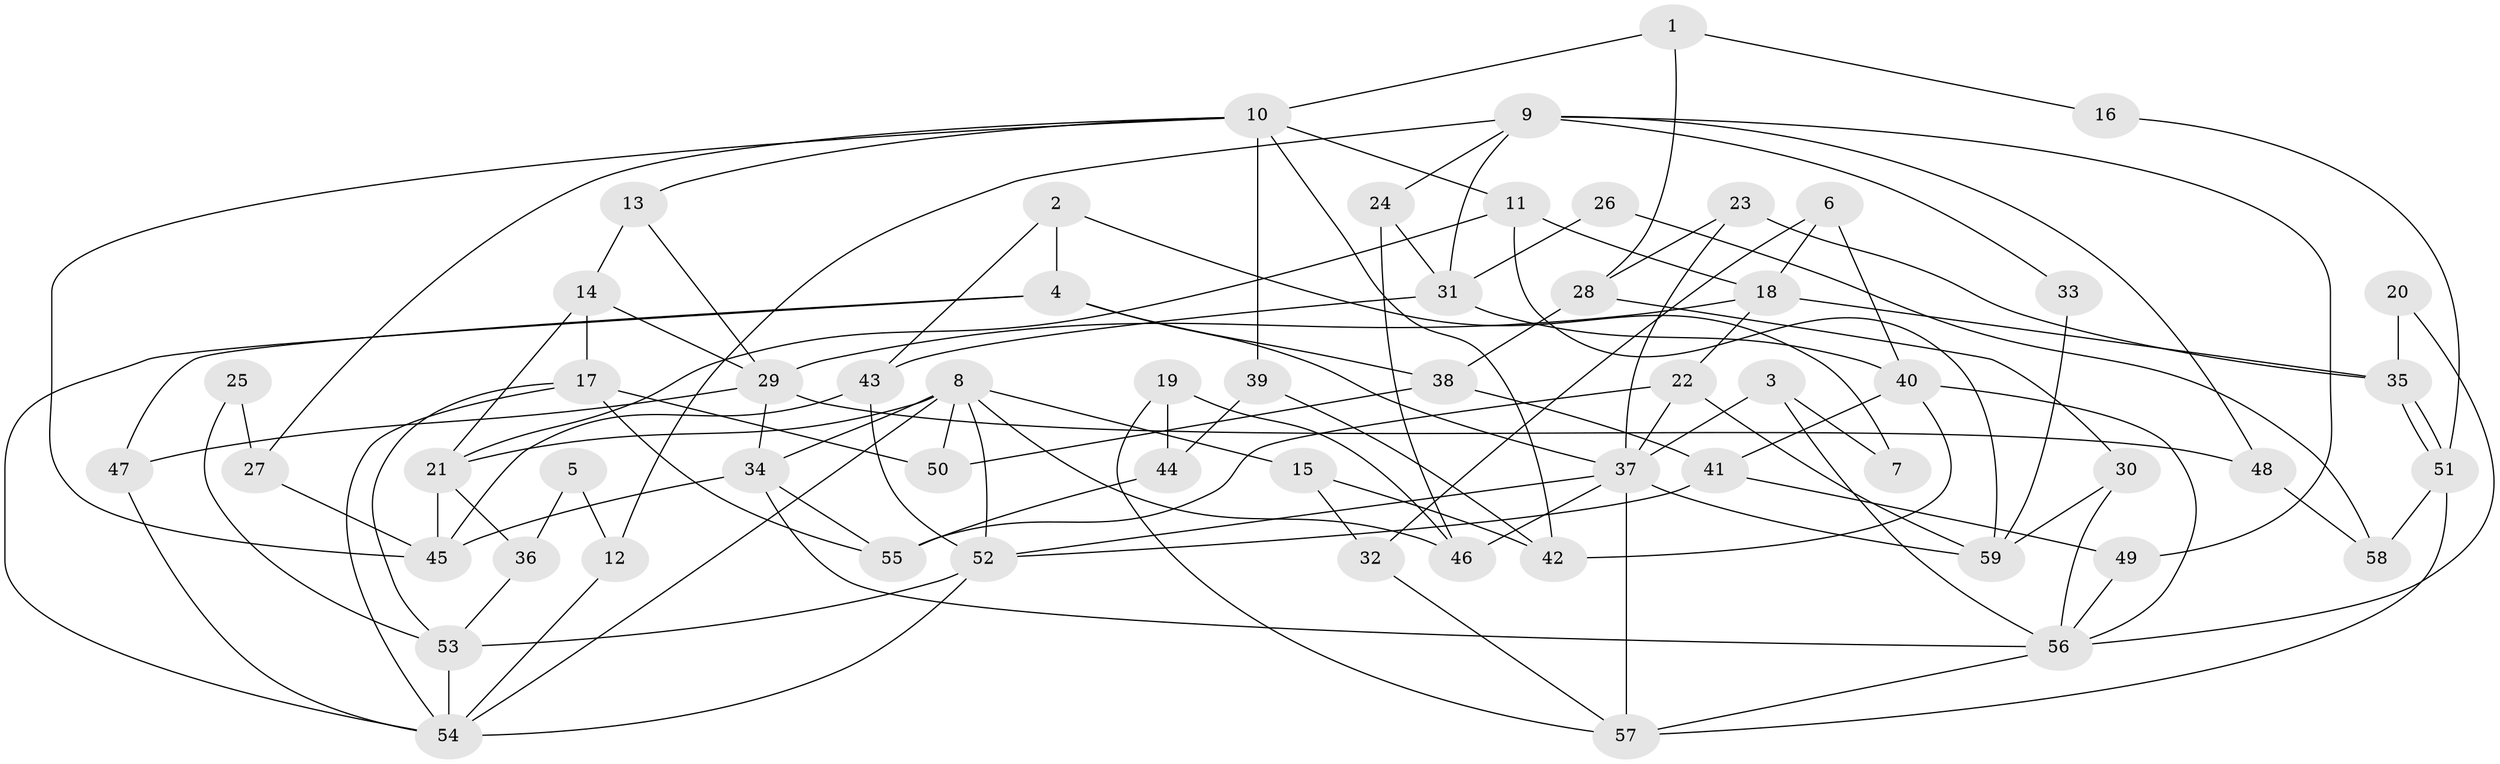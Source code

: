 // Generated by graph-tools (version 1.1) at 2025/26/03/09/25 03:26:22]
// undirected, 59 vertices, 118 edges
graph export_dot {
graph [start="1"]
  node [color=gray90,style=filled];
  1;
  2;
  3;
  4;
  5;
  6;
  7;
  8;
  9;
  10;
  11;
  12;
  13;
  14;
  15;
  16;
  17;
  18;
  19;
  20;
  21;
  22;
  23;
  24;
  25;
  26;
  27;
  28;
  29;
  30;
  31;
  32;
  33;
  34;
  35;
  36;
  37;
  38;
  39;
  40;
  41;
  42;
  43;
  44;
  45;
  46;
  47;
  48;
  49;
  50;
  51;
  52;
  53;
  54;
  55;
  56;
  57;
  58;
  59;
  1 -- 28;
  1 -- 10;
  1 -- 16;
  2 -- 43;
  2 -- 4;
  2 -- 7;
  3 -- 37;
  3 -- 56;
  3 -- 7;
  4 -- 47;
  4 -- 37;
  4 -- 38;
  4 -- 54;
  5 -- 12;
  5 -- 36;
  6 -- 18;
  6 -- 40;
  6 -- 32;
  8 -- 54;
  8 -- 34;
  8 -- 15;
  8 -- 21;
  8 -- 46;
  8 -- 50;
  8 -- 52;
  9 -- 31;
  9 -- 49;
  9 -- 12;
  9 -- 24;
  9 -- 33;
  9 -- 48;
  10 -- 11;
  10 -- 42;
  10 -- 13;
  10 -- 27;
  10 -- 39;
  10 -- 45;
  11 -- 21;
  11 -- 59;
  11 -- 18;
  12 -- 54;
  13 -- 29;
  13 -- 14;
  14 -- 21;
  14 -- 17;
  14 -- 29;
  15 -- 32;
  15 -- 42;
  16 -- 51;
  17 -- 54;
  17 -- 50;
  17 -- 53;
  17 -- 55;
  18 -- 22;
  18 -- 29;
  18 -- 35;
  19 -- 57;
  19 -- 44;
  19 -- 46;
  20 -- 56;
  20 -- 35;
  21 -- 45;
  21 -- 36;
  22 -- 55;
  22 -- 37;
  22 -- 59;
  23 -- 35;
  23 -- 37;
  23 -- 28;
  24 -- 46;
  24 -- 31;
  25 -- 27;
  25 -- 53;
  26 -- 31;
  26 -- 58;
  27 -- 45;
  28 -- 38;
  28 -- 30;
  29 -- 34;
  29 -- 47;
  29 -- 48;
  30 -- 59;
  30 -- 56;
  31 -- 40;
  31 -- 43;
  32 -- 57;
  33 -- 59;
  34 -- 45;
  34 -- 55;
  34 -- 56;
  35 -- 51;
  35 -- 51;
  36 -- 53;
  37 -- 46;
  37 -- 52;
  37 -- 57;
  37 -- 59;
  38 -- 50;
  38 -- 41;
  39 -- 42;
  39 -- 44;
  40 -- 41;
  40 -- 56;
  40 -- 42;
  41 -- 52;
  41 -- 49;
  43 -- 52;
  43 -- 45;
  44 -- 55;
  47 -- 54;
  48 -- 58;
  49 -- 56;
  51 -- 57;
  51 -- 58;
  52 -- 54;
  52 -- 53;
  53 -- 54;
  56 -- 57;
}
